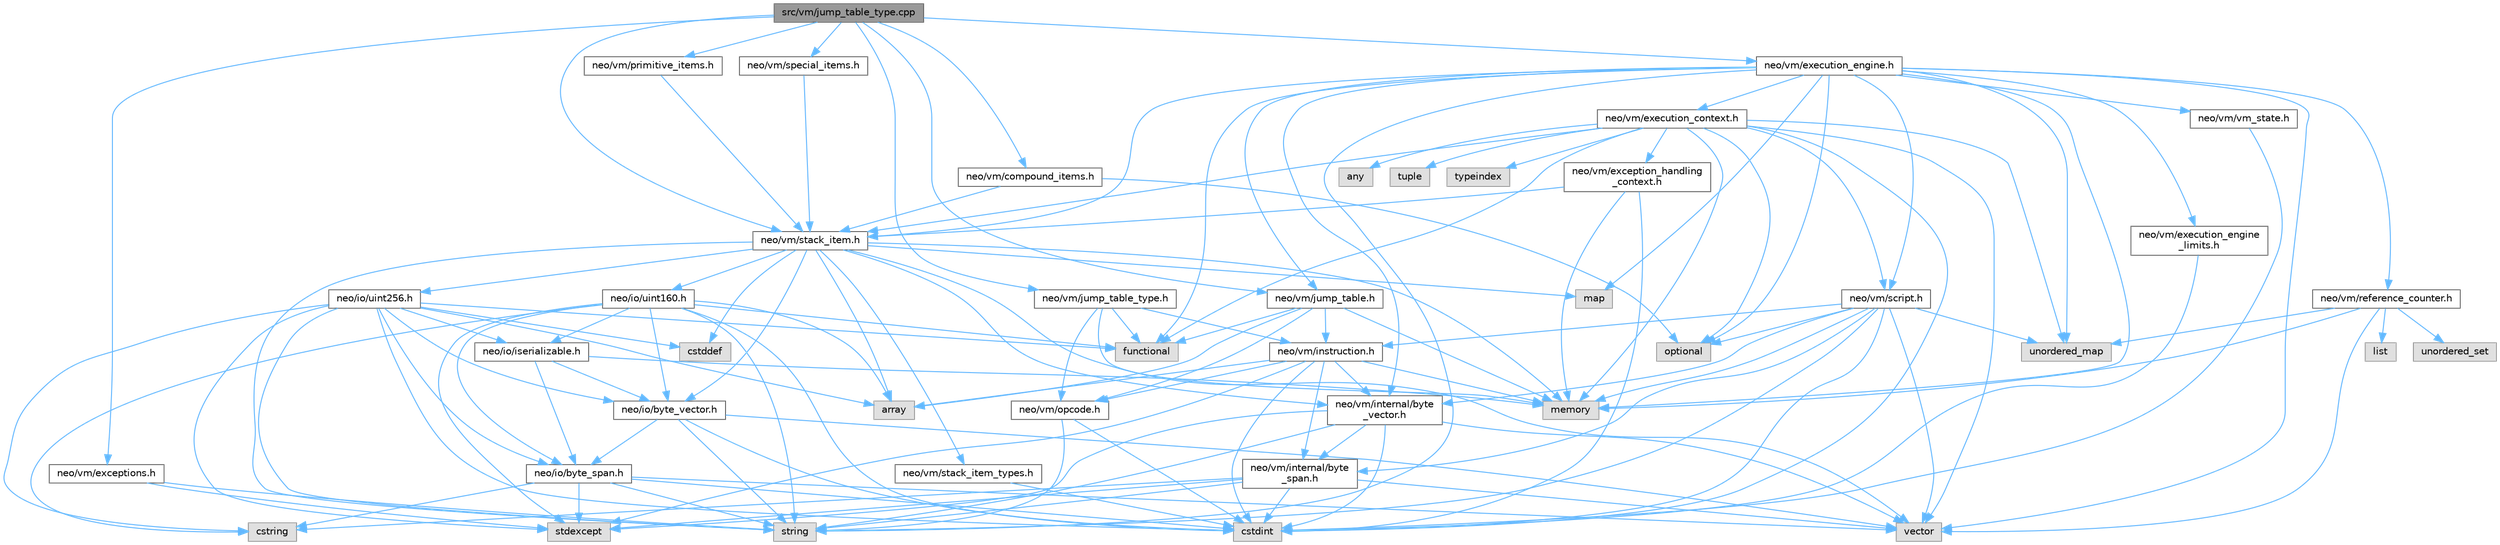 digraph "src/vm/jump_table_type.cpp"
{
 // LATEX_PDF_SIZE
  bgcolor="transparent";
  edge [fontname=Helvetica,fontsize=10,labelfontname=Helvetica,labelfontsize=10];
  node [fontname=Helvetica,fontsize=10,shape=box,height=0.2,width=0.4];
  Node1 [id="Node000001",label="src/vm/jump_table_type.cpp",height=0.2,width=0.4,color="gray40", fillcolor="grey60", style="filled", fontcolor="black",tooltip=" "];
  Node1 -> Node2 [id="edge1_Node000001_Node000002",color="steelblue1",style="solid",tooltip=" "];
  Node2 [id="Node000002",label="neo/vm/compound_items.h",height=0.2,width=0.4,color="grey40", fillcolor="white", style="filled",URL="$compound__items_8h.html",tooltip=" "];
  Node2 -> Node3 [id="edge2_Node000002_Node000003",color="steelblue1",style="solid",tooltip=" "];
  Node3 [id="Node000003",label="neo/vm/stack_item.h",height=0.2,width=0.4,color="grey40", fillcolor="white", style="filled",URL="$stack__item_8h.html",tooltip=" "];
  Node3 -> Node4 [id="edge3_Node000003_Node000004",color="steelblue1",style="solid",tooltip=" "];
  Node4 [id="Node000004",label="neo/io/byte_vector.h",height=0.2,width=0.4,color="grey40", fillcolor="white", style="filled",URL="$io_2byte__vector_8h.html",tooltip=" "];
  Node4 -> Node5 [id="edge4_Node000004_Node000005",color="steelblue1",style="solid",tooltip=" "];
  Node5 [id="Node000005",label="neo/io/byte_span.h",height=0.2,width=0.4,color="grey40", fillcolor="white", style="filled",URL="$io_2byte__span_8h.html",tooltip=" "];
  Node5 -> Node6 [id="edge5_Node000005_Node000006",color="steelblue1",style="solid",tooltip=" "];
  Node6 [id="Node000006",label="cstdint",height=0.2,width=0.4,color="grey60", fillcolor="#E0E0E0", style="filled",tooltip=" "];
  Node5 -> Node7 [id="edge6_Node000005_Node000007",color="steelblue1",style="solid",tooltip=" "];
  Node7 [id="Node000007",label="cstring",height=0.2,width=0.4,color="grey60", fillcolor="#E0E0E0", style="filled",tooltip=" "];
  Node5 -> Node8 [id="edge7_Node000005_Node000008",color="steelblue1",style="solid",tooltip=" "];
  Node8 [id="Node000008",label="stdexcept",height=0.2,width=0.4,color="grey60", fillcolor="#E0E0E0", style="filled",tooltip=" "];
  Node5 -> Node9 [id="edge8_Node000005_Node000009",color="steelblue1",style="solid",tooltip=" "];
  Node9 [id="Node000009",label="string",height=0.2,width=0.4,color="grey60", fillcolor="#E0E0E0", style="filled",tooltip=" "];
  Node5 -> Node10 [id="edge9_Node000005_Node000010",color="steelblue1",style="solid",tooltip=" "];
  Node10 [id="Node000010",label="vector",height=0.2,width=0.4,color="grey60", fillcolor="#E0E0E0", style="filled",tooltip=" "];
  Node4 -> Node6 [id="edge10_Node000004_Node000006",color="steelblue1",style="solid",tooltip=" "];
  Node4 -> Node9 [id="edge11_Node000004_Node000009",color="steelblue1",style="solid",tooltip=" "];
  Node4 -> Node10 [id="edge12_Node000004_Node000010",color="steelblue1",style="solid",tooltip=" "];
  Node3 -> Node11 [id="edge13_Node000003_Node000011",color="steelblue1",style="solid",tooltip=" "];
  Node11 [id="Node000011",label="neo/io/uint160.h",height=0.2,width=0.4,color="grey40", fillcolor="white", style="filled",URL="$uint160_8h.html",tooltip=" "];
  Node11 -> Node5 [id="edge14_Node000011_Node000005",color="steelblue1",style="solid",tooltip=" "];
  Node11 -> Node4 [id="edge15_Node000011_Node000004",color="steelblue1",style="solid",tooltip=" "];
  Node11 -> Node12 [id="edge16_Node000011_Node000012",color="steelblue1",style="solid",tooltip=" "];
  Node12 [id="Node000012",label="neo/io/iserializable.h",height=0.2,width=0.4,color="grey40", fillcolor="white", style="filled",URL="$iserializable_8h.html",tooltip=" "];
  Node12 -> Node5 [id="edge17_Node000012_Node000005",color="steelblue1",style="solid",tooltip=" "];
  Node12 -> Node4 [id="edge18_Node000012_Node000004",color="steelblue1",style="solid",tooltip=" "];
  Node12 -> Node13 [id="edge19_Node000012_Node000013",color="steelblue1",style="solid",tooltip=" "];
  Node13 [id="Node000013",label="memory",height=0.2,width=0.4,color="grey60", fillcolor="#E0E0E0", style="filled",tooltip=" "];
  Node11 -> Node14 [id="edge20_Node000011_Node000014",color="steelblue1",style="solid",tooltip=" "];
  Node14 [id="Node000014",label="array",height=0.2,width=0.4,color="grey60", fillcolor="#E0E0E0", style="filled",tooltip=" "];
  Node11 -> Node6 [id="edge21_Node000011_Node000006",color="steelblue1",style="solid",tooltip=" "];
  Node11 -> Node7 [id="edge22_Node000011_Node000007",color="steelblue1",style="solid",tooltip=" "];
  Node11 -> Node15 [id="edge23_Node000011_Node000015",color="steelblue1",style="solid",tooltip=" "];
  Node15 [id="Node000015",label="functional",height=0.2,width=0.4,color="grey60", fillcolor="#E0E0E0", style="filled",tooltip=" "];
  Node11 -> Node8 [id="edge24_Node000011_Node000008",color="steelblue1",style="solid",tooltip=" "];
  Node11 -> Node9 [id="edge25_Node000011_Node000009",color="steelblue1",style="solid",tooltip=" "];
  Node3 -> Node16 [id="edge26_Node000003_Node000016",color="steelblue1",style="solid",tooltip=" "];
  Node16 [id="Node000016",label="neo/io/uint256.h",height=0.2,width=0.4,color="grey40", fillcolor="white", style="filled",URL="$uint256_8h.html",tooltip=" "];
  Node16 -> Node5 [id="edge27_Node000016_Node000005",color="steelblue1",style="solid",tooltip=" "];
  Node16 -> Node4 [id="edge28_Node000016_Node000004",color="steelblue1",style="solid",tooltip=" "];
  Node16 -> Node12 [id="edge29_Node000016_Node000012",color="steelblue1",style="solid",tooltip=" "];
  Node16 -> Node14 [id="edge30_Node000016_Node000014",color="steelblue1",style="solid",tooltip=" "];
  Node16 -> Node17 [id="edge31_Node000016_Node000017",color="steelblue1",style="solid",tooltip=" "];
  Node17 [id="Node000017",label="cstddef",height=0.2,width=0.4,color="grey60", fillcolor="#E0E0E0", style="filled",tooltip=" "];
  Node16 -> Node6 [id="edge32_Node000016_Node000006",color="steelblue1",style="solid",tooltip=" "];
  Node16 -> Node7 [id="edge33_Node000016_Node000007",color="steelblue1",style="solid",tooltip=" "];
  Node16 -> Node15 [id="edge34_Node000016_Node000015",color="steelblue1",style="solid",tooltip=" "];
  Node16 -> Node8 [id="edge35_Node000016_Node000008",color="steelblue1",style="solid",tooltip=" "];
  Node16 -> Node9 [id="edge36_Node000016_Node000009",color="steelblue1",style="solid",tooltip=" "];
  Node3 -> Node18 [id="edge37_Node000003_Node000018",color="steelblue1",style="solid",tooltip=" "];
  Node18 [id="Node000018",label="neo/vm/internal/byte\l_vector.h",height=0.2,width=0.4,color="grey40", fillcolor="white", style="filled",URL="$vm_2internal_2byte__vector_8h.html",tooltip=" "];
  Node18 -> Node19 [id="edge38_Node000018_Node000019",color="steelblue1",style="solid",tooltip=" "];
  Node19 [id="Node000019",label="neo/vm/internal/byte\l_span.h",height=0.2,width=0.4,color="grey40", fillcolor="white", style="filled",URL="$vm_2internal_2byte__span_8h.html",tooltip=" "];
  Node19 -> Node6 [id="edge39_Node000019_Node000006",color="steelblue1",style="solid",tooltip=" "];
  Node19 -> Node7 [id="edge40_Node000019_Node000007",color="steelblue1",style="solid",tooltip=" "];
  Node19 -> Node8 [id="edge41_Node000019_Node000008",color="steelblue1",style="solid",tooltip=" "];
  Node19 -> Node9 [id="edge42_Node000019_Node000009",color="steelblue1",style="solid",tooltip=" "];
  Node19 -> Node10 [id="edge43_Node000019_Node000010",color="steelblue1",style="solid",tooltip=" "];
  Node18 -> Node6 [id="edge44_Node000018_Node000006",color="steelblue1",style="solid",tooltip=" "];
  Node18 -> Node8 [id="edge45_Node000018_Node000008",color="steelblue1",style="solid",tooltip=" "];
  Node18 -> Node9 [id="edge46_Node000018_Node000009",color="steelblue1",style="solid",tooltip=" "];
  Node18 -> Node10 [id="edge47_Node000018_Node000010",color="steelblue1",style="solid",tooltip=" "];
  Node3 -> Node20 [id="edge48_Node000003_Node000020",color="steelblue1",style="solid",tooltip=" "];
  Node20 [id="Node000020",label="neo/vm/stack_item_types.h",height=0.2,width=0.4,color="grey40", fillcolor="white", style="filled",URL="$stack__item__types_8h.html",tooltip=" "];
  Node20 -> Node6 [id="edge49_Node000020_Node000006",color="steelblue1",style="solid",tooltip=" "];
  Node3 -> Node14 [id="edge50_Node000003_Node000014",color="steelblue1",style="solid",tooltip=" "];
  Node3 -> Node17 [id="edge51_Node000003_Node000017",color="steelblue1",style="solid",tooltip=" "];
  Node3 -> Node21 [id="edge52_Node000003_Node000021",color="steelblue1",style="solid",tooltip=" "];
  Node21 [id="Node000021",label="map",height=0.2,width=0.4,color="grey60", fillcolor="#E0E0E0", style="filled",tooltip=" "];
  Node3 -> Node13 [id="edge53_Node000003_Node000013",color="steelblue1",style="solid",tooltip=" "];
  Node3 -> Node9 [id="edge54_Node000003_Node000009",color="steelblue1",style="solid",tooltip=" "];
  Node3 -> Node10 [id="edge55_Node000003_Node000010",color="steelblue1",style="solid",tooltip=" "];
  Node2 -> Node22 [id="edge56_Node000002_Node000022",color="steelblue1",style="solid",tooltip=" "];
  Node22 [id="Node000022",label="optional",height=0.2,width=0.4,color="grey60", fillcolor="#E0E0E0", style="filled",tooltip=" "];
  Node1 -> Node23 [id="edge57_Node000001_Node000023",color="steelblue1",style="solid",tooltip=" "];
  Node23 [id="Node000023",label="neo/vm/exceptions.h",height=0.2,width=0.4,color="grey40", fillcolor="white", style="filled",URL="$vm_2exceptions_8h.html",tooltip=" "];
  Node23 -> Node8 [id="edge58_Node000023_Node000008",color="steelblue1",style="solid",tooltip=" "];
  Node23 -> Node9 [id="edge59_Node000023_Node000009",color="steelblue1",style="solid",tooltip=" "];
  Node1 -> Node24 [id="edge60_Node000001_Node000024",color="steelblue1",style="solid",tooltip=" "];
  Node24 [id="Node000024",label="neo/vm/execution_engine.h",height=0.2,width=0.4,color="grey40", fillcolor="white", style="filled",URL="$execution__engine_8h.html",tooltip=" "];
  Node24 -> Node25 [id="edge61_Node000024_Node000025",color="steelblue1",style="solid",tooltip=" "];
  Node25 [id="Node000025",label="neo/vm/execution_context.h",height=0.2,width=0.4,color="grey40", fillcolor="white", style="filled",URL="$execution__context_8h.html",tooltip=" "];
  Node25 -> Node26 [id="edge62_Node000025_Node000026",color="steelblue1",style="solid",tooltip=" "];
  Node26 [id="Node000026",label="neo/vm/exception_handling\l_context.h",height=0.2,width=0.4,color="grey40", fillcolor="white", style="filled",URL="$exception__handling__context_8h.html",tooltip=" "];
  Node26 -> Node3 [id="edge63_Node000026_Node000003",color="steelblue1",style="solid",tooltip=" "];
  Node26 -> Node6 [id="edge64_Node000026_Node000006",color="steelblue1",style="solid",tooltip=" "];
  Node26 -> Node13 [id="edge65_Node000026_Node000013",color="steelblue1",style="solid",tooltip=" "];
  Node25 -> Node27 [id="edge66_Node000025_Node000027",color="steelblue1",style="solid",tooltip=" "];
  Node27 [id="Node000027",label="neo/vm/script.h",height=0.2,width=0.4,color="grey40", fillcolor="white", style="filled",URL="$script_8h.html",tooltip=" "];
  Node27 -> Node28 [id="edge67_Node000027_Node000028",color="steelblue1",style="solid",tooltip=" "];
  Node28 [id="Node000028",label="neo/vm/instruction.h",height=0.2,width=0.4,color="grey40", fillcolor="white", style="filled",URL="$instruction_8h.html",tooltip=" "];
  Node28 -> Node19 [id="edge68_Node000028_Node000019",color="steelblue1",style="solid",tooltip=" "];
  Node28 -> Node18 [id="edge69_Node000028_Node000018",color="steelblue1",style="solid",tooltip=" "];
  Node28 -> Node29 [id="edge70_Node000028_Node000029",color="steelblue1",style="solid",tooltip=" "];
  Node29 [id="Node000029",label="neo/vm/opcode.h",height=0.2,width=0.4,color="grey40", fillcolor="white", style="filled",URL="$opcode_8h.html",tooltip=" "];
  Node29 -> Node6 [id="edge71_Node000029_Node000006",color="steelblue1",style="solid",tooltip=" "];
  Node29 -> Node9 [id="edge72_Node000029_Node000009",color="steelblue1",style="solid",tooltip=" "];
  Node28 -> Node14 [id="edge73_Node000028_Node000014",color="steelblue1",style="solid",tooltip=" "];
  Node28 -> Node6 [id="edge74_Node000028_Node000006",color="steelblue1",style="solid",tooltip=" "];
  Node28 -> Node13 [id="edge75_Node000028_Node000013",color="steelblue1",style="solid",tooltip=" "];
  Node28 -> Node8 [id="edge76_Node000028_Node000008",color="steelblue1",style="solid",tooltip=" "];
  Node27 -> Node19 [id="edge77_Node000027_Node000019",color="steelblue1",style="solid",tooltip=" "];
  Node27 -> Node18 [id="edge78_Node000027_Node000018",color="steelblue1",style="solid",tooltip=" "];
  Node27 -> Node6 [id="edge79_Node000027_Node000006",color="steelblue1",style="solid",tooltip=" "];
  Node27 -> Node13 [id="edge80_Node000027_Node000013",color="steelblue1",style="solid",tooltip=" "];
  Node27 -> Node22 [id="edge81_Node000027_Node000022",color="steelblue1",style="solid",tooltip=" "];
  Node27 -> Node9 [id="edge82_Node000027_Node000009",color="steelblue1",style="solid",tooltip=" "];
  Node27 -> Node30 [id="edge83_Node000027_Node000030",color="steelblue1",style="solid",tooltip=" "];
  Node30 [id="Node000030",label="unordered_map",height=0.2,width=0.4,color="grey60", fillcolor="#E0E0E0", style="filled",tooltip=" "];
  Node27 -> Node10 [id="edge84_Node000027_Node000010",color="steelblue1",style="solid",tooltip=" "];
  Node25 -> Node3 [id="edge85_Node000025_Node000003",color="steelblue1",style="solid",tooltip=" "];
  Node25 -> Node31 [id="edge86_Node000025_Node000031",color="steelblue1",style="solid",tooltip=" "];
  Node31 [id="Node000031",label="any",height=0.2,width=0.4,color="grey60", fillcolor="#E0E0E0", style="filled",tooltip=" "];
  Node25 -> Node6 [id="edge87_Node000025_Node000006",color="steelblue1",style="solid",tooltip=" "];
  Node25 -> Node15 [id="edge88_Node000025_Node000015",color="steelblue1",style="solid",tooltip=" "];
  Node25 -> Node13 [id="edge89_Node000025_Node000013",color="steelblue1",style="solid",tooltip=" "];
  Node25 -> Node22 [id="edge90_Node000025_Node000022",color="steelblue1",style="solid",tooltip=" "];
  Node25 -> Node32 [id="edge91_Node000025_Node000032",color="steelblue1",style="solid",tooltip=" "];
  Node32 [id="Node000032",label="tuple",height=0.2,width=0.4,color="grey60", fillcolor="#E0E0E0", style="filled",tooltip=" "];
  Node25 -> Node33 [id="edge92_Node000025_Node000033",color="steelblue1",style="solid",tooltip=" "];
  Node33 [id="Node000033",label="typeindex",height=0.2,width=0.4,color="grey60", fillcolor="#E0E0E0", style="filled",tooltip=" "];
  Node25 -> Node30 [id="edge93_Node000025_Node000030",color="steelblue1",style="solid",tooltip=" "];
  Node25 -> Node10 [id="edge94_Node000025_Node000010",color="steelblue1",style="solid",tooltip=" "];
  Node24 -> Node34 [id="edge95_Node000024_Node000034",color="steelblue1",style="solid",tooltip=" "];
  Node34 [id="Node000034",label="neo/vm/execution_engine\l_limits.h",height=0.2,width=0.4,color="grey40", fillcolor="white", style="filled",URL="$execution__engine__limits_8h.html",tooltip=" "];
  Node34 -> Node6 [id="edge96_Node000034_Node000006",color="steelblue1",style="solid",tooltip=" "];
  Node24 -> Node18 [id="edge97_Node000024_Node000018",color="steelblue1",style="solid",tooltip=" "];
  Node24 -> Node35 [id="edge98_Node000024_Node000035",color="steelblue1",style="solid",tooltip=" "];
  Node35 [id="Node000035",label="neo/vm/jump_table.h",height=0.2,width=0.4,color="grey40", fillcolor="white", style="filled",URL="$jump__table_8h.html",tooltip=" "];
  Node35 -> Node28 [id="edge99_Node000035_Node000028",color="steelblue1",style="solid",tooltip=" "];
  Node35 -> Node29 [id="edge100_Node000035_Node000029",color="steelblue1",style="solid",tooltip=" "];
  Node35 -> Node14 [id="edge101_Node000035_Node000014",color="steelblue1",style="solid",tooltip=" "];
  Node35 -> Node15 [id="edge102_Node000035_Node000015",color="steelblue1",style="solid",tooltip=" "];
  Node35 -> Node13 [id="edge103_Node000035_Node000013",color="steelblue1",style="solid",tooltip=" "];
  Node24 -> Node36 [id="edge104_Node000024_Node000036",color="steelblue1",style="solid",tooltip=" "];
  Node36 [id="Node000036",label="neo/vm/reference_counter.h",height=0.2,width=0.4,color="grey40", fillcolor="white", style="filled",URL="$reference__counter_8h.html",tooltip=" "];
  Node36 -> Node37 [id="edge105_Node000036_Node000037",color="steelblue1",style="solid",tooltip=" "];
  Node37 [id="Node000037",label="list",height=0.2,width=0.4,color="grey60", fillcolor="#E0E0E0", style="filled",tooltip=" "];
  Node36 -> Node13 [id="edge106_Node000036_Node000013",color="steelblue1",style="solid",tooltip=" "];
  Node36 -> Node30 [id="edge107_Node000036_Node000030",color="steelblue1",style="solid",tooltip=" "];
  Node36 -> Node38 [id="edge108_Node000036_Node000038",color="steelblue1",style="solid",tooltip=" "];
  Node38 [id="Node000038",label="unordered_set",height=0.2,width=0.4,color="grey60", fillcolor="#E0E0E0", style="filled",tooltip=" "];
  Node36 -> Node10 [id="edge109_Node000036_Node000010",color="steelblue1",style="solid",tooltip=" "];
  Node24 -> Node27 [id="edge110_Node000024_Node000027",color="steelblue1",style="solid",tooltip=" "];
  Node24 -> Node3 [id="edge111_Node000024_Node000003",color="steelblue1",style="solid",tooltip=" "];
  Node24 -> Node39 [id="edge112_Node000024_Node000039",color="steelblue1",style="solid",tooltip=" "];
  Node39 [id="Node000039",label="neo/vm/vm_state.h",height=0.2,width=0.4,color="grey40", fillcolor="white", style="filled",URL="$vm__state_8h.html",tooltip=" "];
  Node39 -> Node6 [id="edge113_Node000039_Node000006",color="steelblue1",style="solid",tooltip=" "];
  Node24 -> Node15 [id="edge114_Node000024_Node000015",color="steelblue1",style="solid",tooltip=" "];
  Node24 -> Node21 [id="edge115_Node000024_Node000021",color="steelblue1",style="solid",tooltip=" "];
  Node24 -> Node13 [id="edge116_Node000024_Node000013",color="steelblue1",style="solid",tooltip=" "];
  Node24 -> Node22 [id="edge117_Node000024_Node000022",color="steelblue1",style="solid",tooltip=" "];
  Node24 -> Node9 [id="edge118_Node000024_Node000009",color="steelblue1",style="solid",tooltip=" "];
  Node24 -> Node30 [id="edge119_Node000024_Node000030",color="steelblue1",style="solid",tooltip=" "];
  Node24 -> Node10 [id="edge120_Node000024_Node000010",color="steelblue1",style="solid",tooltip=" "];
  Node1 -> Node35 [id="edge121_Node000001_Node000035",color="steelblue1",style="solid",tooltip=" "];
  Node1 -> Node40 [id="edge122_Node000001_Node000040",color="steelblue1",style="solid",tooltip=" "];
  Node40 [id="Node000040",label="neo/vm/jump_table_type.h",height=0.2,width=0.4,color="grey40", fillcolor="white", style="filled",URL="$jump__table__type_8h.html",tooltip=" "];
  Node40 -> Node28 [id="edge123_Node000040_Node000028",color="steelblue1",style="solid",tooltip=" "];
  Node40 -> Node29 [id="edge124_Node000040_Node000029",color="steelblue1",style="solid",tooltip=" "];
  Node40 -> Node15 [id="edge125_Node000040_Node000015",color="steelblue1",style="solid",tooltip=" "];
  Node40 -> Node13 [id="edge126_Node000040_Node000013",color="steelblue1",style="solid",tooltip=" "];
  Node1 -> Node41 [id="edge127_Node000001_Node000041",color="steelblue1",style="solid",tooltip=" "];
  Node41 [id="Node000041",label="neo/vm/primitive_items.h",height=0.2,width=0.4,color="grey40", fillcolor="white", style="filled",URL="$primitive__items_8h.html",tooltip=" "];
  Node41 -> Node3 [id="edge128_Node000041_Node000003",color="steelblue1",style="solid",tooltip=" "];
  Node1 -> Node42 [id="edge129_Node000001_Node000042",color="steelblue1",style="solid",tooltip=" "];
  Node42 [id="Node000042",label="neo/vm/special_items.h",height=0.2,width=0.4,color="grey40", fillcolor="white", style="filled",URL="$special__items_8h.html",tooltip=" "];
  Node42 -> Node3 [id="edge130_Node000042_Node000003",color="steelblue1",style="solid",tooltip=" "];
  Node1 -> Node3 [id="edge131_Node000001_Node000003",color="steelblue1",style="solid",tooltip=" "];
}
